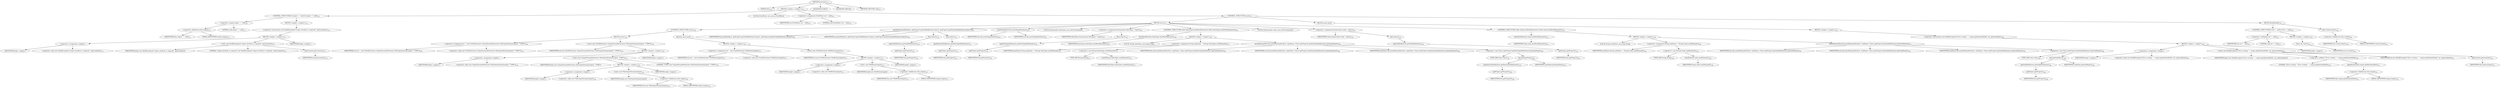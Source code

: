 digraph "execute" {  
"66" [label = <(METHOD,execute)<SUB>110</SUB>> ]
"6" [label = <(PARAM,this)<SUB>110</SUB>> ]
"67" [label = <(BLOCK,&lt;empty&gt;,&lt;empty&gt;)<SUB>110</SUB>> ]
"68" [label = <(CONTROL_STRUCTURE,if (output == null),if (output == null))<SUB>112</SUB>> ]
"69" [label = <(&lt;operator&gt;.equals,output == null)<SUB>112</SUB>> ]
"70" [label = <(&lt;operator&gt;.fieldAccess,this.output)<SUB>112</SUB>> ]
"71" [label = <(IDENTIFIER,this,output == null)<SUB>112</SUB>> ]
"72" [label = <(FIELD_IDENTIFIER,output,output)<SUB>112</SUB>> ]
"73" [label = <(LITERAL,null,output == null)<SUB>112</SUB>> ]
"74" [label = <(BLOCK,&lt;empty&gt;,&lt;empty&gt;)<SUB>112</SUB>> ]
"75" [label = <(&lt;operator&gt;.throw,throw new BuildException(&quot;output attribute is required&quot;, getLocation());)<SUB>113</SUB>> ]
"76" [label = <(BLOCK,&lt;empty&gt;,&lt;empty&gt;)<SUB>113</SUB>> ]
"77" [label = <(&lt;operator&gt;.assignment,&lt;empty&gt;)> ]
"78" [label = <(IDENTIFIER,$obj1,&lt;empty&gt;)> ]
"79" [label = <(&lt;operator&gt;.alloc,new BuildException(&quot;output attribute is required&quot;, getLocation()))<SUB>113</SUB>> ]
"80" [label = <(&lt;init&gt;,new BuildException(&quot;output attribute is required&quot;, getLocation()))<SUB>113</SUB>> ]
"81" [label = <(IDENTIFIER,$obj1,new BuildException(&quot;output attribute is required&quot;, getLocation()))> ]
"82" [label = <(LITERAL,&quot;output attribute is required&quot;,new BuildException(&quot;output attribute is required&quot;, getLocation()))<SUB>113</SUB>> ]
"83" [label = <(getLocation,getLocation())<SUB>113</SUB>> ]
"5" [label = <(IDENTIFIER,this,getLocation())<SUB>113</SUB>> ]
"84" [label = <(IDENTIFIER,$obj1,&lt;empty&gt;)> ]
"8" [label = <(LOCAL,PrintWriter out: java.io.PrintWriter)> ]
"85" [label = <(&lt;operator&gt;.assignment,PrintWriter out = null)<SUB>116</SUB>> ]
"86" [label = <(IDENTIFIER,out,PrintWriter out = null)<SUB>116</SUB>> ]
"87" [label = <(LITERAL,null,PrintWriter out = null)<SUB>116</SUB>> ]
"88" [label = <(CONTROL_STRUCTURE,try,try)<SUB>117</SUB>> ]
"89" [label = <(BLOCK,try,try)<SUB>117</SUB>> ]
"90" [label = <(CONTROL_STRUCTURE,try,try)<SUB>118</SUB>> ]
"91" [label = <(BLOCK,try,try)<SUB>118</SUB>> ]
"92" [label = <(&lt;operator&gt;.assignment,out = new PrintWriter(new OutputStreamWriter(new FileOutputStream(output), &quot;UTF8&quot;)))<SUB>119</SUB>> ]
"93" [label = <(IDENTIFIER,out,out = new PrintWriter(new OutputStreamWriter(new FileOutputStream(output), &quot;UTF8&quot;)))<SUB>119</SUB>> ]
"94" [label = <(&lt;operator&gt;.alloc,new PrintWriter(new OutputStreamWriter(new FileOutputStream(output), &quot;UTF8&quot;)))<SUB>119</SUB>> ]
"95" [label = <(&lt;init&gt;,new PrintWriter(new OutputStreamWriter(new FileOutputStream(output), &quot;UTF8&quot;)))<SUB>119</SUB>> ]
"7" [label = <(IDENTIFIER,out,new PrintWriter(new OutputStreamWriter(new FileOutputStream(output), &quot;UTF8&quot;)))<SUB>119</SUB>> ]
"96" [label = <(BLOCK,&lt;empty&gt;,&lt;empty&gt;)<SUB>119</SUB>> ]
"97" [label = <(&lt;operator&gt;.assignment,&lt;empty&gt;)> ]
"98" [label = <(IDENTIFIER,$obj3,&lt;empty&gt;)> ]
"99" [label = <(&lt;operator&gt;.alloc,new OutputStreamWriter(new FileOutputStream(output), &quot;UTF8&quot;))<SUB>119</SUB>> ]
"100" [label = <(&lt;init&gt;,new OutputStreamWriter(new FileOutputStream(output), &quot;UTF8&quot;))<SUB>119</SUB>> ]
"101" [label = <(IDENTIFIER,$obj3,new OutputStreamWriter(new FileOutputStream(output), &quot;UTF8&quot;))> ]
"102" [label = <(BLOCK,&lt;empty&gt;,&lt;empty&gt;)<SUB>119</SUB>> ]
"103" [label = <(&lt;operator&gt;.assignment,&lt;empty&gt;)> ]
"104" [label = <(IDENTIFIER,$obj2,&lt;empty&gt;)> ]
"105" [label = <(&lt;operator&gt;.alloc,new FileOutputStream(output))<SUB>119</SUB>> ]
"106" [label = <(&lt;init&gt;,new FileOutputStream(output))<SUB>119</SUB>> ]
"107" [label = <(IDENTIFIER,$obj2,new FileOutputStream(output))> ]
"108" [label = <(&lt;operator&gt;.fieldAccess,this.output)<SUB>119</SUB>> ]
"109" [label = <(IDENTIFIER,this,new FileOutputStream(output))<SUB>119</SUB>> ]
"110" [label = <(FIELD_IDENTIFIER,output,output)<SUB>119</SUB>> ]
"111" [label = <(IDENTIFIER,$obj2,&lt;empty&gt;)> ]
"112" [label = <(LITERAL,&quot;UTF8&quot;,new OutputStreamWriter(new FileOutputStream(output), &quot;UTF8&quot;))<SUB>119</SUB>> ]
"113" [label = <(IDENTIFIER,$obj3,&lt;empty&gt;)> ]
"114" [label = <(BLOCK,catch,catch)> ]
"115" [label = <(BLOCK,&lt;empty&gt;,&lt;empty&gt;)<SUB>120</SUB>> ]
"116" [label = <(&lt;operator&gt;.assignment,out = new PrintWriter(new FileWriter(output)))<SUB>127</SUB>> ]
"117" [label = <(IDENTIFIER,out,out = new PrintWriter(new FileWriter(output)))<SUB>127</SUB>> ]
"118" [label = <(&lt;operator&gt;.alloc,new PrintWriter(new FileWriter(output)))<SUB>127</SUB>> ]
"119" [label = <(&lt;init&gt;,new PrintWriter(new FileWriter(output)))<SUB>127</SUB>> ]
"9" [label = <(IDENTIFIER,out,new PrintWriter(new FileWriter(output)))<SUB>127</SUB>> ]
"120" [label = <(BLOCK,&lt;empty&gt;,&lt;empty&gt;)<SUB>127</SUB>> ]
"121" [label = <(&lt;operator&gt;.assignment,&lt;empty&gt;)> ]
"122" [label = <(IDENTIFIER,$obj5,&lt;empty&gt;)> ]
"123" [label = <(&lt;operator&gt;.alloc,new FileWriter(output))<SUB>127</SUB>> ]
"124" [label = <(&lt;init&gt;,new FileWriter(output))<SUB>127</SUB>> ]
"125" [label = <(IDENTIFIER,$obj5,new FileWriter(output))> ]
"126" [label = <(&lt;operator&gt;.fieldAccess,this.output)<SUB>127</SUB>> ]
"127" [label = <(IDENTIFIER,this,new FileWriter(output))<SUB>127</SUB>> ]
"128" [label = <(FIELD_IDENTIFIER,output,output)<SUB>127</SUB>> ]
"129" [label = <(IDENTIFIER,$obj5,&lt;empty&gt;)> ]
"130" [label = <(printHead,printHead(out, getProject().getTaskDefinitions().keys(), getProject().getDataTypeDefinitions().keys()))<SUB>130</SUB>> ]
"12" [label = <(IDENTIFIER,this,printHead(out, getProject().getTaskDefinitions().keys(), getProject().getDataTypeDefinitions().keys()))<SUB>130</SUB>> ]
"131" [label = <(IDENTIFIER,out,printHead(out, getProject().getTaskDefinitions().keys(), getProject().getDataTypeDefinitions().keys()))<SUB>130</SUB>> ]
"132" [label = <(keys,keys())<SUB>130</SUB>> ]
"133" [label = <(getTaskDefinitions,getTaskDefinitions())<SUB>130</SUB>> ]
"134" [label = <(getProject,getProject())<SUB>130</SUB>> ]
"10" [label = <(IDENTIFIER,this,getProject())<SUB>130</SUB>> ]
"135" [label = <(keys,keys())<SUB>131</SUB>> ]
"136" [label = <(getDataTypeDefinitions,getDataTypeDefinitions())<SUB>131</SUB>> ]
"137" [label = <(getProject,getProject())<SUB>131</SUB>> ]
"11" [label = <(IDENTIFIER,this,getProject())<SUB>131</SUB>> ]
"138" [label = <(printTargetDecl,this.printTargetDecl(out))<SUB>133</SUB>> ]
"13" [label = <(IDENTIFIER,this,this.printTargetDecl(out))<SUB>133</SUB>> ]
"139" [label = <(IDENTIFIER,out,this.printTargetDecl(out))<SUB>133</SUB>> ]
"140" [label = <(LOCAL,Enumeration dataTypes: java.util.Enumeration)> ]
"141" [label = <(&lt;operator&gt;.assignment,Enumeration dataTypes = keys())<SUB>135</SUB>> ]
"142" [label = <(IDENTIFIER,dataTypes,Enumeration dataTypes = keys())<SUB>135</SUB>> ]
"143" [label = <(keys,keys())<SUB>135</SUB>> ]
"144" [label = <(getDataTypeDefinitions,getDataTypeDefinitions())<SUB>135</SUB>> ]
"145" [label = <(getProject,getProject())<SUB>135</SUB>> ]
"14" [label = <(IDENTIFIER,this,getProject())<SUB>135</SUB>> ]
"146" [label = <(CONTROL_STRUCTURE,while (dataTypes.hasMoreElements()),while (dataTypes.hasMoreElements()))<SUB>136</SUB>> ]
"147" [label = <(hasMoreElements,dataTypes.hasMoreElements())<SUB>136</SUB>> ]
"148" [label = <(IDENTIFIER,dataTypes,dataTypes.hasMoreElements())<SUB>136</SUB>> ]
"149" [label = <(BLOCK,&lt;empty&gt;,&lt;empty&gt;)<SUB>136</SUB>> ]
"150" [label = <(LOCAL,String typeName: java.lang.String)> ]
"151" [label = <(&lt;operator&gt;.assignment,String typeName = (String) dataTypes.nextElement())<SUB>137</SUB>> ]
"152" [label = <(IDENTIFIER,typeName,String typeName = (String) dataTypes.nextElement())<SUB>137</SUB>> ]
"153" [label = <(&lt;operator&gt;.cast,(String) dataTypes.nextElement())<SUB>137</SUB>> ]
"154" [label = <(TYPE_REF,String,String)<SUB>137</SUB>> ]
"155" [label = <(nextElement,dataTypes.nextElement())<SUB>137</SUB>> ]
"156" [label = <(IDENTIFIER,dataTypes,dataTypes.nextElement())<SUB>137</SUB>> ]
"157" [label = <(printElementDecl,this.printElementDecl(out, typeName, (Class) getProject().getDataTypeDefinitions().get(typeName)))<SUB>138</SUB>> ]
"16" [label = <(IDENTIFIER,this,this.printElementDecl(out, typeName, (Class) getProject().getDataTypeDefinitions().get(typeName)))<SUB>138</SUB>> ]
"158" [label = <(IDENTIFIER,out,this.printElementDecl(out, typeName, (Class) getProject().getDataTypeDefinitions().get(typeName)))<SUB>138</SUB>> ]
"159" [label = <(IDENTIFIER,typeName,this.printElementDecl(out, typeName, (Class) getProject().getDataTypeDefinitions().get(typeName)))<SUB>138</SUB>> ]
"160" [label = <(&lt;operator&gt;.cast,(Class) getProject().getDataTypeDefinitions().get(typeName))<SUB>139</SUB>> ]
"161" [label = <(TYPE_REF,Class,Class)<SUB>139</SUB>> ]
"162" [label = <(get,get(typeName))<SUB>139</SUB>> ]
"163" [label = <(getDataTypeDefinitions,getDataTypeDefinitions())<SUB>139</SUB>> ]
"164" [label = <(getProject,getProject())<SUB>139</SUB>> ]
"15" [label = <(IDENTIFIER,this,getProject())<SUB>139</SUB>> ]
"165" [label = <(IDENTIFIER,typeName,get(typeName))<SUB>139</SUB>> ]
"166" [label = <(LOCAL,Enumeration tasks: java.util.Enumeration)> ]
"167" [label = <(&lt;operator&gt;.assignment,Enumeration tasks = keys())<SUB>142</SUB>> ]
"168" [label = <(IDENTIFIER,tasks,Enumeration tasks = keys())<SUB>142</SUB>> ]
"169" [label = <(keys,keys())<SUB>142</SUB>> ]
"170" [label = <(getTaskDefinitions,getTaskDefinitions())<SUB>142</SUB>> ]
"171" [label = <(getProject,getProject())<SUB>142</SUB>> ]
"17" [label = <(IDENTIFIER,this,getProject())<SUB>142</SUB>> ]
"172" [label = <(CONTROL_STRUCTURE,while (tasks.hasMoreElements()),while (tasks.hasMoreElements()))<SUB>143</SUB>> ]
"173" [label = <(hasMoreElements,tasks.hasMoreElements())<SUB>143</SUB>> ]
"174" [label = <(IDENTIFIER,tasks,tasks.hasMoreElements())<SUB>143</SUB>> ]
"175" [label = <(BLOCK,&lt;empty&gt;,&lt;empty&gt;)<SUB>143</SUB>> ]
"176" [label = <(LOCAL,String taskName: java.lang.String)> ]
"177" [label = <(&lt;operator&gt;.assignment,String taskName = (String) tasks.nextElement())<SUB>144</SUB>> ]
"178" [label = <(IDENTIFIER,taskName,String taskName = (String) tasks.nextElement())<SUB>144</SUB>> ]
"179" [label = <(&lt;operator&gt;.cast,(String) tasks.nextElement())<SUB>144</SUB>> ]
"180" [label = <(TYPE_REF,String,String)<SUB>144</SUB>> ]
"181" [label = <(nextElement,tasks.nextElement())<SUB>144</SUB>> ]
"182" [label = <(IDENTIFIER,tasks,tasks.nextElement())<SUB>144</SUB>> ]
"183" [label = <(printElementDecl,this.printElementDecl(out, taskName, (Class) getProject().getTaskDefinitions().get(taskName)))<SUB>145</SUB>> ]
"19" [label = <(IDENTIFIER,this,this.printElementDecl(out, taskName, (Class) getProject().getTaskDefinitions().get(taskName)))<SUB>145</SUB>> ]
"184" [label = <(IDENTIFIER,out,this.printElementDecl(out, taskName, (Class) getProject().getTaskDefinitions().get(taskName)))<SUB>145</SUB>> ]
"185" [label = <(IDENTIFIER,taskName,this.printElementDecl(out, taskName, (Class) getProject().getTaskDefinitions().get(taskName)))<SUB>145</SUB>> ]
"186" [label = <(&lt;operator&gt;.cast,(Class) getProject().getTaskDefinitions().get(taskName))<SUB>146</SUB>> ]
"187" [label = <(TYPE_REF,Class,Class)<SUB>146</SUB>> ]
"188" [label = <(get,get(taskName))<SUB>146</SUB>> ]
"189" [label = <(getTaskDefinitions,getTaskDefinitions())<SUB>146</SUB>> ]
"190" [label = <(getProject,getProject())<SUB>146</SUB>> ]
"18" [label = <(IDENTIFIER,this,getProject())<SUB>146</SUB>> ]
"191" [label = <(IDENTIFIER,taskName,get(taskName))<SUB>146</SUB>> ]
"192" [label = <(BLOCK,catch,catch)> ]
"193" [label = <(BLOCK,&lt;empty&gt;,&lt;empty&gt;)<SUB>149</SUB>> ]
"194" [label = <(&lt;operator&gt;.throw,throw new BuildException(&quot;Error writing &quot; + output.getAbsolutePath(), ioe, getLocation());)<SUB>150</SUB>> ]
"195" [label = <(BLOCK,&lt;empty&gt;,&lt;empty&gt;)<SUB>150</SUB>> ]
"196" [label = <(&lt;operator&gt;.assignment,&lt;empty&gt;)> ]
"197" [label = <(IDENTIFIER,$obj7,&lt;empty&gt;)> ]
"198" [label = <(&lt;operator&gt;.alloc,new BuildException(&quot;Error writing &quot; + output.getAbsolutePath(), ioe, getLocation()))<SUB>150</SUB>> ]
"199" [label = <(&lt;init&gt;,new BuildException(&quot;Error writing &quot; + output.getAbsolutePath(), ioe, getLocation()))<SUB>150</SUB>> ]
"200" [label = <(IDENTIFIER,$obj7,new BuildException(&quot;Error writing &quot; + output.getAbsolutePath(), ioe, getLocation()))> ]
"201" [label = <(&lt;operator&gt;.addition,&quot;Error writing &quot; + output.getAbsolutePath())<SUB>150</SUB>> ]
"202" [label = <(LITERAL,&quot;Error writing &quot;,&quot;Error writing &quot; + output.getAbsolutePath())<SUB>150</SUB>> ]
"203" [label = <(getAbsolutePath,output.getAbsolutePath())<SUB>151</SUB>> ]
"204" [label = <(&lt;operator&gt;.fieldAccess,this.output)<SUB>151</SUB>> ]
"205" [label = <(IDENTIFIER,this,output.getAbsolutePath())<SUB>151</SUB>> ]
"206" [label = <(FIELD_IDENTIFIER,output,output)<SUB>151</SUB>> ]
"207" [label = <(IDENTIFIER,ioe,new BuildException(&quot;Error writing &quot; + output.getAbsolutePath(), ioe, getLocation()))<SUB>151</SUB>> ]
"208" [label = <(getLocation,getLocation())<SUB>151</SUB>> ]
"20" [label = <(IDENTIFIER,this,getLocation())<SUB>151</SUB>> ]
"209" [label = <(IDENTIFIER,$obj7,&lt;empty&gt;)> ]
"210" [label = <(BLOCK,finally,finally)<SUB>152</SUB>> ]
"211" [label = <(CONTROL_STRUCTURE,if (out != null),if (out != null))<SUB>153</SUB>> ]
"212" [label = <(&lt;operator&gt;.notEquals,out != null)<SUB>153</SUB>> ]
"213" [label = <(IDENTIFIER,out,out != null)<SUB>153</SUB>> ]
"214" [label = <(LITERAL,null,out != null)<SUB>153</SUB>> ]
"215" [label = <(BLOCK,&lt;empty&gt;,&lt;empty&gt;)<SUB>153</SUB>> ]
"216" [label = <(close,out.close())<SUB>154</SUB>> ]
"217" [label = <(IDENTIFIER,out,out.close())<SUB>154</SUB>> ]
"218" [label = <(clear,visited.clear())<SUB>156</SUB>> ]
"219" [label = <(&lt;operator&gt;.fieldAccess,this.visited)<SUB>156</SUB>> ]
"220" [label = <(IDENTIFIER,this,visited.clear())<SUB>156</SUB>> ]
"221" [label = <(FIELD_IDENTIFIER,visited,visited)<SUB>156</SUB>> ]
"222" [label = <(MODIFIER,PUBLIC)> ]
"223" [label = <(MODIFIER,VIRTUAL)> ]
"224" [label = <(METHOD_RETURN,void)<SUB>110</SUB>> ]
  "66" -> "6" 
  "66" -> "67" 
  "66" -> "222" 
  "66" -> "223" 
  "66" -> "224" 
  "67" -> "68" 
  "67" -> "8" 
  "67" -> "85" 
  "67" -> "88" 
  "68" -> "69" 
  "68" -> "74" 
  "69" -> "70" 
  "69" -> "73" 
  "70" -> "71" 
  "70" -> "72" 
  "74" -> "75" 
  "75" -> "76" 
  "76" -> "77" 
  "76" -> "80" 
  "76" -> "84" 
  "77" -> "78" 
  "77" -> "79" 
  "80" -> "81" 
  "80" -> "82" 
  "80" -> "83" 
  "83" -> "5" 
  "85" -> "86" 
  "85" -> "87" 
  "88" -> "89" 
  "88" -> "192" 
  "88" -> "210" 
  "89" -> "90" 
  "89" -> "130" 
  "89" -> "138" 
  "89" -> "140" 
  "89" -> "141" 
  "89" -> "146" 
  "89" -> "166" 
  "89" -> "167" 
  "89" -> "172" 
  "90" -> "91" 
  "90" -> "114" 
  "91" -> "92" 
  "91" -> "95" 
  "92" -> "93" 
  "92" -> "94" 
  "95" -> "7" 
  "95" -> "96" 
  "96" -> "97" 
  "96" -> "100" 
  "96" -> "113" 
  "97" -> "98" 
  "97" -> "99" 
  "100" -> "101" 
  "100" -> "102" 
  "100" -> "112" 
  "102" -> "103" 
  "102" -> "106" 
  "102" -> "111" 
  "103" -> "104" 
  "103" -> "105" 
  "106" -> "107" 
  "106" -> "108" 
  "108" -> "109" 
  "108" -> "110" 
  "114" -> "115" 
  "115" -> "116" 
  "115" -> "119" 
  "116" -> "117" 
  "116" -> "118" 
  "119" -> "9" 
  "119" -> "120" 
  "120" -> "121" 
  "120" -> "124" 
  "120" -> "129" 
  "121" -> "122" 
  "121" -> "123" 
  "124" -> "125" 
  "124" -> "126" 
  "126" -> "127" 
  "126" -> "128" 
  "130" -> "12" 
  "130" -> "131" 
  "130" -> "132" 
  "130" -> "135" 
  "132" -> "133" 
  "133" -> "134" 
  "134" -> "10" 
  "135" -> "136" 
  "136" -> "137" 
  "137" -> "11" 
  "138" -> "13" 
  "138" -> "139" 
  "141" -> "142" 
  "141" -> "143" 
  "143" -> "144" 
  "144" -> "145" 
  "145" -> "14" 
  "146" -> "147" 
  "146" -> "149" 
  "147" -> "148" 
  "149" -> "150" 
  "149" -> "151" 
  "149" -> "157" 
  "151" -> "152" 
  "151" -> "153" 
  "153" -> "154" 
  "153" -> "155" 
  "155" -> "156" 
  "157" -> "16" 
  "157" -> "158" 
  "157" -> "159" 
  "157" -> "160" 
  "160" -> "161" 
  "160" -> "162" 
  "162" -> "163" 
  "162" -> "165" 
  "163" -> "164" 
  "164" -> "15" 
  "167" -> "168" 
  "167" -> "169" 
  "169" -> "170" 
  "170" -> "171" 
  "171" -> "17" 
  "172" -> "173" 
  "172" -> "175" 
  "173" -> "174" 
  "175" -> "176" 
  "175" -> "177" 
  "175" -> "183" 
  "177" -> "178" 
  "177" -> "179" 
  "179" -> "180" 
  "179" -> "181" 
  "181" -> "182" 
  "183" -> "19" 
  "183" -> "184" 
  "183" -> "185" 
  "183" -> "186" 
  "186" -> "187" 
  "186" -> "188" 
  "188" -> "189" 
  "188" -> "191" 
  "189" -> "190" 
  "190" -> "18" 
  "192" -> "193" 
  "193" -> "194" 
  "194" -> "195" 
  "195" -> "196" 
  "195" -> "199" 
  "195" -> "209" 
  "196" -> "197" 
  "196" -> "198" 
  "199" -> "200" 
  "199" -> "201" 
  "199" -> "207" 
  "199" -> "208" 
  "201" -> "202" 
  "201" -> "203" 
  "203" -> "204" 
  "204" -> "205" 
  "204" -> "206" 
  "208" -> "20" 
  "210" -> "211" 
  "210" -> "218" 
  "211" -> "212" 
  "211" -> "215" 
  "212" -> "213" 
  "212" -> "214" 
  "215" -> "216" 
  "216" -> "217" 
  "218" -> "219" 
  "219" -> "220" 
  "219" -> "221" 
}
